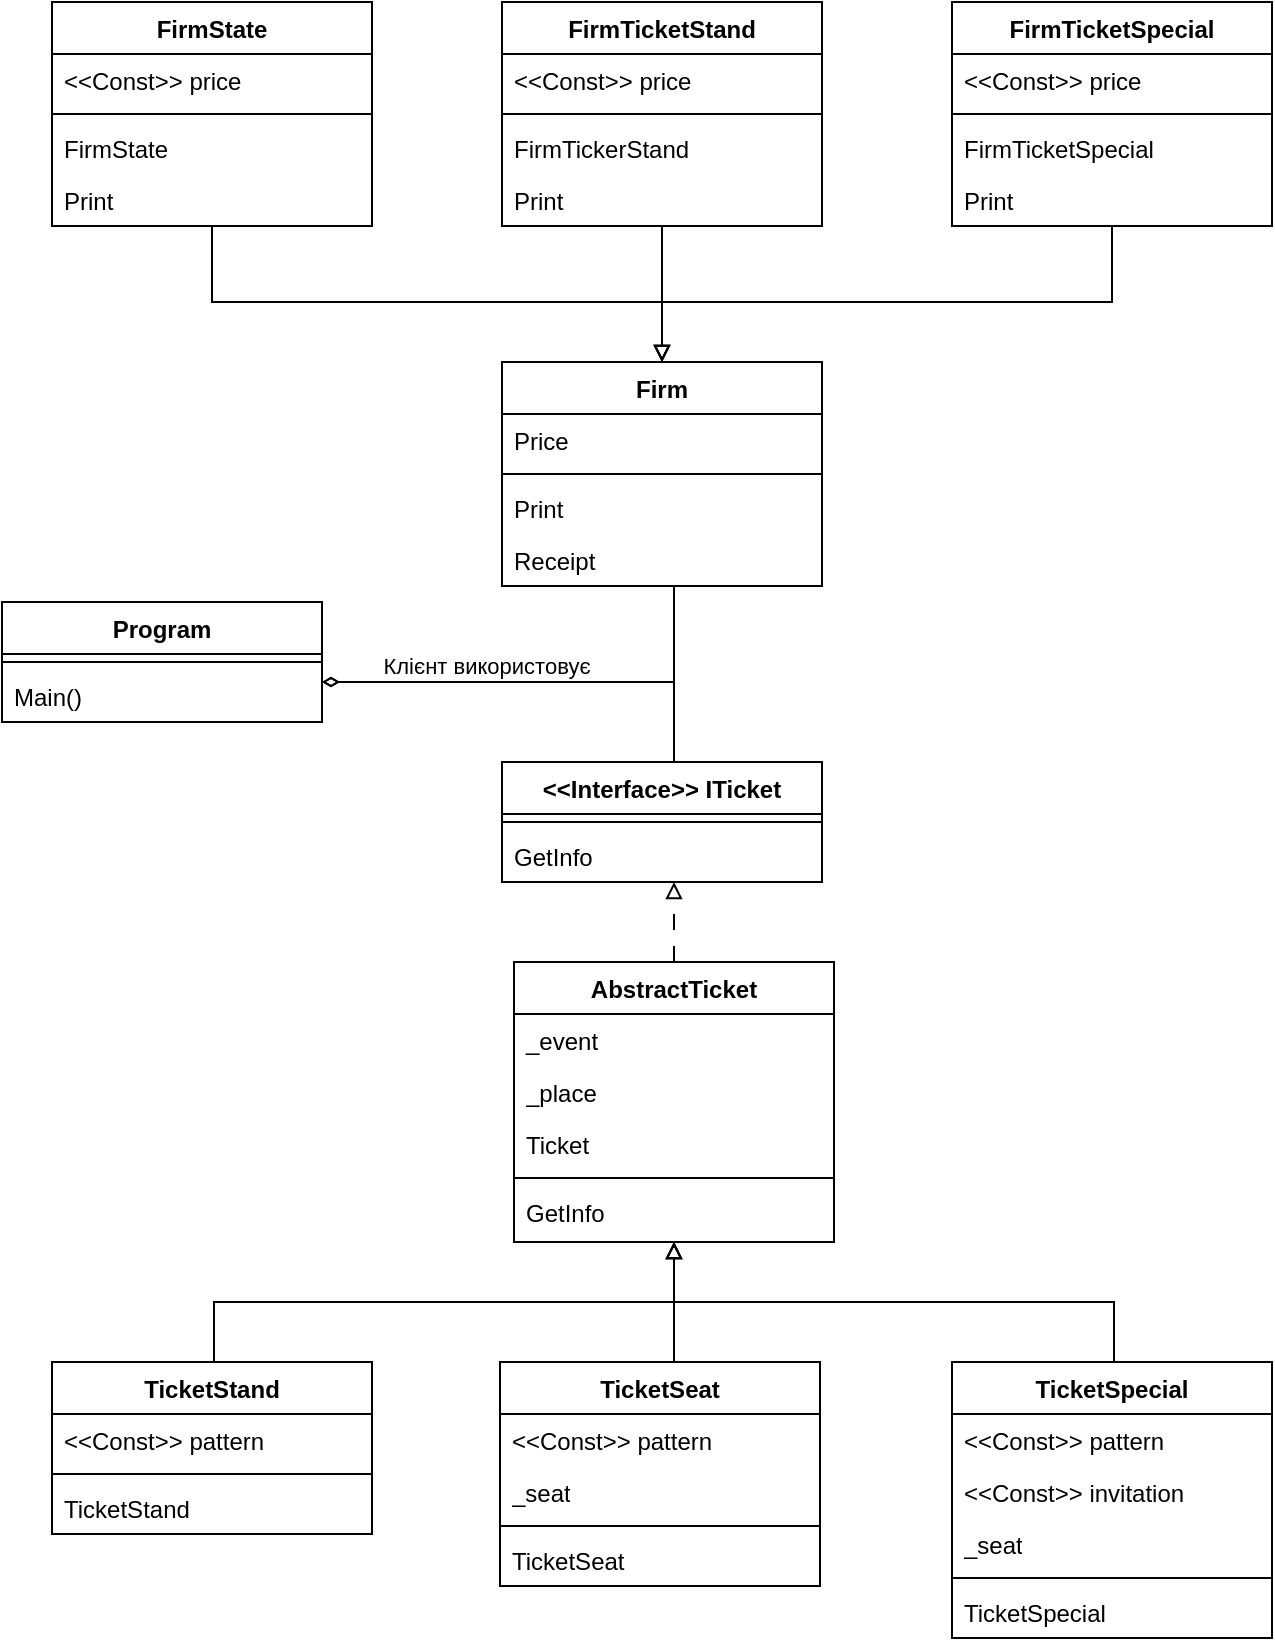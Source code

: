 <mxfile version="23.0.1" type="device" pages="2">
  <diagram id="C5RBs43oDa-KdzZeNtuy" name="Task 3">
    <mxGraphModel dx="1474" dy="830" grid="1" gridSize="10" guides="1" tooltips="1" connect="1" arrows="1" fold="1" page="1" pageScale="1" pageWidth="827" pageHeight="1169" math="0" shadow="0">
      <root>
        <mxCell id="WIyWlLk6GJQsqaUBKTNV-0" />
        <mxCell id="WIyWlLk6GJQsqaUBKTNV-1" parent="WIyWlLk6GJQsqaUBKTNV-0" />
        <mxCell id="79-JzvvaRg3pdAQ2djmZ-35" value="Program" style="swimlane;fontStyle=1;align=center;verticalAlign=top;childLayout=stackLayout;horizontal=1;startSize=26;horizontalStack=0;resizeParent=1;resizeLast=0;collapsible=1;marginBottom=0;rounded=0;shadow=0;strokeWidth=1;" vertex="1" parent="WIyWlLk6GJQsqaUBKTNV-1">
          <mxGeometry x="93" y="420" width="160" height="60" as="geometry">
            <mxRectangle x="230" y="140" width="160" height="26" as="alternateBounds" />
          </mxGeometry>
        </mxCell>
        <mxCell id="79-JzvvaRg3pdAQ2djmZ-36" value="" style="line;html=1;strokeWidth=1;align=left;verticalAlign=middle;spacingTop=-1;spacingLeft=3;spacingRight=3;rotatable=0;labelPosition=right;points=[];portConstraint=eastwest;" vertex="1" parent="79-JzvvaRg3pdAQ2djmZ-35">
          <mxGeometry y="26" width="160" height="8" as="geometry" />
        </mxCell>
        <mxCell id="79-JzvvaRg3pdAQ2djmZ-37" value="Main()" style="text;align=left;verticalAlign=top;spacingLeft=4;spacingRight=4;overflow=hidden;rotatable=0;points=[[0,0.5],[1,0.5]];portConstraint=eastwest;" vertex="1" parent="79-JzvvaRg3pdAQ2djmZ-35">
          <mxGeometry y="34" width="160" height="26" as="geometry" />
        </mxCell>
        <mxCell id="79-JzvvaRg3pdAQ2djmZ-38" style="edgeStyle=orthogonalEdgeStyle;rounded=0;orthogonalLoop=1;jettySize=auto;html=1;endArrow=diamondThin;endFill=0;" edge="1" parent="WIyWlLk6GJQsqaUBKTNV-1" source="79-JzvvaRg3pdAQ2djmZ-50" target="79-JzvvaRg3pdAQ2djmZ-35">
          <mxGeometry relative="1" as="geometry">
            <Array as="points">
              <mxPoint x="429" y="460" />
            </Array>
          </mxGeometry>
        </mxCell>
        <mxCell id="79-JzvvaRg3pdAQ2djmZ-39" style="edgeStyle=orthogonalEdgeStyle;rounded=0;orthogonalLoop=1;jettySize=auto;html=1;endArrow=block;endFill=0;dashed=1;dashPattern=8 8;" edge="1" parent="WIyWlLk6GJQsqaUBKTNV-1" source="79-JzvvaRg3pdAQ2djmZ-40" target="79-JzvvaRg3pdAQ2djmZ-50">
          <mxGeometry relative="1" as="geometry">
            <Array as="points">
              <mxPoint x="429" y="590" />
              <mxPoint x="429" y="590" />
            </Array>
          </mxGeometry>
        </mxCell>
        <mxCell id="79-JzvvaRg3pdAQ2djmZ-40" value="AbstractTicket" style="swimlane;fontStyle=1;align=center;verticalAlign=top;childLayout=stackLayout;horizontal=1;startSize=26;horizontalStack=0;resizeParent=1;resizeLast=0;collapsible=1;marginBottom=0;rounded=0;shadow=0;strokeWidth=1;" vertex="1" parent="WIyWlLk6GJQsqaUBKTNV-1">
          <mxGeometry x="349" y="600" width="160" height="140" as="geometry">
            <mxRectangle x="130" y="380" width="160" height="26" as="alternateBounds" />
          </mxGeometry>
        </mxCell>
        <mxCell id="79-JzvvaRg3pdAQ2djmZ-42" value="_event" style="text;align=left;verticalAlign=top;spacingLeft=4;spacingRight=4;overflow=hidden;rotatable=0;points=[[0,0.5],[1,0.5]];portConstraint=eastwest;rounded=0;shadow=0;html=0;" vertex="1" parent="79-JzvvaRg3pdAQ2djmZ-40">
          <mxGeometry y="26" width="160" height="26" as="geometry" />
        </mxCell>
        <mxCell id="79-JzvvaRg3pdAQ2djmZ-43" value="_place" style="text;strokeColor=none;fillColor=none;align=left;verticalAlign=top;spacingLeft=4;spacingRight=4;overflow=hidden;rotatable=0;points=[[0,0.5],[1,0.5]];portConstraint=eastwest;whiteSpace=wrap;html=1;" vertex="1" parent="79-JzvvaRg3pdAQ2djmZ-40">
          <mxGeometry y="52" width="160" height="26" as="geometry" />
        </mxCell>
        <mxCell id="79-JzvvaRg3pdAQ2djmZ-44" value="Ticket" style="text;strokeColor=none;fillColor=none;align=left;verticalAlign=top;spacingLeft=4;spacingRight=4;overflow=hidden;rotatable=0;points=[[0,0.5],[1,0.5]];portConstraint=eastwest;whiteSpace=wrap;html=1;" vertex="1" parent="79-JzvvaRg3pdAQ2djmZ-40">
          <mxGeometry y="78" width="160" height="26" as="geometry" />
        </mxCell>
        <mxCell id="79-JzvvaRg3pdAQ2djmZ-45" value="" style="line;html=1;strokeWidth=1;align=left;verticalAlign=middle;spacingTop=-1;spacingLeft=3;spacingRight=3;rotatable=0;labelPosition=right;points=[];portConstraint=eastwest;" vertex="1" parent="79-JzvvaRg3pdAQ2djmZ-40">
          <mxGeometry y="104" width="160" height="8" as="geometry" />
        </mxCell>
        <mxCell id="79-JzvvaRg3pdAQ2djmZ-46" value="GetInfo" style="text;align=left;verticalAlign=top;spacingLeft=4;spacingRight=4;overflow=hidden;rotatable=0;points=[[0,0.5],[1,0.5]];portConstraint=eastwest;fontStyle=0" vertex="1" parent="79-JzvvaRg3pdAQ2djmZ-40">
          <mxGeometry y="112" width="160" height="26" as="geometry" />
        </mxCell>
        <mxCell id="79-JzvvaRg3pdAQ2djmZ-50" value="&lt;&lt;Interface&gt;&gt; ITicket" style="swimlane;fontStyle=1;align=center;verticalAlign=top;childLayout=stackLayout;horizontal=1;startSize=26;horizontalStack=0;resizeParent=1;resizeLast=0;collapsible=1;marginBottom=0;rounded=0;shadow=0;strokeWidth=1;" vertex="1" parent="WIyWlLk6GJQsqaUBKTNV-1">
          <mxGeometry x="343" y="500" width="160" height="60" as="geometry">
            <mxRectangle x="340" y="380" width="170" height="26" as="alternateBounds" />
          </mxGeometry>
        </mxCell>
        <mxCell id="79-JzvvaRg3pdAQ2djmZ-51" value="" style="line;html=1;strokeWidth=1;align=left;verticalAlign=middle;spacingTop=-1;spacingLeft=3;spacingRight=3;rotatable=0;labelPosition=right;points=[];portConstraint=eastwest;" vertex="1" parent="79-JzvvaRg3pdAQ2djmZ-50">
          <mxGeometry y="26" width="160" height="8" as="geometry" />
        </mxCell>
        <mxCell id="79-JzvvaRg3pdAQ2djmZ-52" value="GetInfo" style="text;strokeColor=none;fillColor=none;align=left;verticalAlign=top;spacingLeft=4;spacingRight=4;overflow=hidden;rotatable=0;points=[[0,0.5],[1,0.5]];portConstraint=eastwest;whiteSpace=wrap;html=1;" vertex="1" parent="79-JzvvaRg3pdAQ2djmZ-50">
          <mxGeometry y="34" width="160" height="26" as="geometry" />
        </mxCell>
        <mxCell id="79-JzvvaRg3pdAQ2djmZ-62" style="edgeStyle=orthogonalEdgeStyle;rounded=0;orthogonalLoop=1;jettySize=auto;html=1;endArrow=diamondThin;endFill=0;" edge="1" parent="WIyWlLk6GJQsqaUBKTNV-1" source="79-JzvvaRg3pdAQ2djmZ-64" target="79-JzvvaRg3pdAQ2djmZ-35">
          <mxGeometry relative="1" as="geometry">
            <Array as="points">
              <mxPoint x="429" y="460" />
            </Array>
          </mxGeometry>
        </mxCell>
        <mxCell id="79-JzvvaRg3pdAQ2djmZ-63" value="Клієнт використовує" style="edgeLabel;html=1;align=center;verticalAlign=middle;resizable=0;points=[];" vertex="1" connectable="0" parent="79-JzvvaRg3pdAQ2djmZ-62">
          <mxGeometry x="0.521" y="-4" relative="1" as="geometry">
            <mxPoint x="28" y="-4" as="offset" />
          </mxGeometry>
        </mxCell>
        <mxCell id="79-JzvvaRg3pdAQ2djmZ-64" value="Firm" style="swimlane;fontStyle=1;align=center;verticalAlign=top;childLayout=stackLayout;horizontal=1;startSize=26;horizontalStack=0;resizeParent=1;resizeLast=0;collapsible=1;marginBottom=0;rounded=0;shadow=0;strokeWidth=1;" vertex="1" parent="WIyWlLk6GJQsqaUBKTNV-1">
          <mxGeometry x="343" y="300" width="160" height="112" as="geometry">
            <mxRectangle x="550" y="140" width="160" height="26" as="alternateBounds" />
          </mxGeometry>
        </mxCell>
        <mxCell id="79-JzvvaRg3pdAQ2djmZ-65" value="Price" style="text;align=left;verticalAlign=top;spacingLeft=4;spacingRight=4;overflow=hidden;rotatable=0;points=[[0,0.5],[1,0.5]];portConstraint=eastwest;" vertex="1" parent="79-JzvvaRg3pdAQ2djmZ-64">
          <mxGeometry y="26" width="160" height="26" as="geometry" />
        </mxCell>
        <mxCell id="79-JzvvaRg3pdAQ2djmZ-66" value="" style="line;html=1;strokeWidth=1;align=left;verticalAlign=middle;spacingTop=-1;spacingLeft=3;spacingRight=3;rotatable=0;labelPosition=right;points=[];portConstraint=eastwest;" vertex="1" parent="79-JzvvaRg3pdAQ2djmZ-64">
          <mxGeometry y="52" width="160" height="8" as="geometry" />
        </mxCell>
        <mxCell id="79-JzvvaRg3pdAQ2djmZ-67" value="Print" style="text;strokeColor=none;fillColor=none;align=left;verticalAlign=top;spacingLeft=4;spacingRight=4;overflow=hidden;rotatable=0;points=[[0,0.5],[1,0.5]];portConstraint=eastwest;whiteSpace=wrap;html=1;" vertex="1" parent="79-JzvvaRg3pdAQ2djmZ-64">
          <mxGeometry y="60" width="160" height="26" as="geometry" />
        </mxCell>
        <mxCell id="79-JzvvaRg3pdAQ2djmZ-68" value="Receipt" style="text;strokeColor=none;fillColor=none;align=left;verticalAlign=top;spacingLeft=4;spacingRight=4;overflow=hidden;rotatable=0;points=[[0,0.5],[1,0.5]];portConstraint=eastwest;whiteSpace=wrap;html=1;" vertex="1" parent="79-JzvvaRg3pdAQ2djmZ-64">
          <mxGeometry y="86" width="160" height="26" as="geometry" />
        </mxCell>
        <mxCell id="79-JzvvaRg3pdAQ2djmZ-87" style="edgeStyle=orthogonalEdgeStyle;rounded=0;orthogonalLoop=1;jettySize=auto;html=1;endArrow=block;endFill=0;" edge="1" parent="WIyWlLk6GJQsqaUBKTNV-1" source="79-JzvvaRg3pdAQ2djmZ-70" target="79-JzvvaRg3pdAQ2djmZ-40">
          <mxGeometry relative="1" as="geometry">
            <Array as="points">
              <mxPoint x="199" y="770" />
              <mxPoint x="429" y="770" />
            </Array>
          </mxGeometry>
        </mxCell>
        <mxCell id="79-JzvvaRg3pdAQ2djmZ-70" value="TicketStand" style="swimlane;fontStyle=1;align=center;verticalAlign=top;childLayout=stackLayout;horizontal=1;startSize=26;horizontalStack=0;resizeParent=1;resizeLast=0;collapsible=1;marginBottom=0;rounded=0;shadow=0;strokeWidth=1;" vertex="1" parent="WIyWlLk6GJQsqaUBKTNV-1">
          <mxGeometry x="118" y="800" width="160" height="86" as="geometry">
            <mxRectangle x="130" y="380" width="160" height="26" as="alternateBounds" />
          </mxGeometry>
        </mxCell>
        <mxCell id="79-JzvvaRg3pdAQ2djmZ-71" value="&lt;&lt;Const&gt;&gt; pattern" style="text;align=left;verticalAlign=top;spacingLeft=4;spacingRight=4;overflow=hidden;rotatable=0;points=[[0,0.5],[1,0.5]];portConstraint=eastwest;rounded=0;shadow=0;html=0;" vertex="1" parent="79-JzvvaRg3pdAQ2djmZ-70">
          <mxGeometry y="26" width="160" height="26" as="geometry" />
        </mxCell>
        <mxCell id="79-JzvvaRg3pdAQ2djmZ-74" value="" style="line;html=1;strokeWidth=1;align=left;verticalAlign=middle;spacingTop=-1;spacingLeft=3;spacingRight=3;rotatable=0;labelPosition=right;points=[];portConstraint=eastwest;" vertex="1" parent="79-JzvvaRg3pdAQ2djmZ-70">
          <mxGeometry y="52" width="160" height="8" as="geometry" />
        </mxCell>
        <mxCell id="79-JzvvaRg3pdAQ2djmZ-75" value="TicketStand" style="text;align=left;verticalAlign=top;spacingLeft=4;spacingRight=4;overflow=hidden;rotatable=0;points=[[0,0.5],[1,0.5]];portConstraint=eastwest;fontStyle=0" vertex="1" parent="79-JzvvaRg3pdAQ2djmZ-70">
          <mxGeometry y="60" width="160" height="26" as="geometry" />
        </mxCell>
        <mxCell id="79-JzvvaRg3pdAQ2djmZ-88" style="edgeStyle=orthogonalEdgeStyle;rounded=0;orthogonalLoop=1;jettySize=auto;html=1;endArrow=block;endFill=0;" edge="1" parent="WIyWlLk6GJQsqaUBKTNV-1" source="79-JzvvaRg3pdAQ2djmZ-76" target="79-JzvvaRg3pdAQ2djmZ-40">
          <mxGeometry relative="1" as="geometry">
            <Array as="points">
              <mxPoint x="429" y="780" />
              <mxPoint x="429" y="780" />
            </Array>
          </mxGeometry>
        </mxCell>
        <mxCell id="79-JzvvaRg3pdAQ2djmZ-76" value="TicketSeat" style="swimlane;fontStyle=1;align=center;verticalAlign=top;childLayout=stackLayout;horizontal=1;startSize=26;horizontalStack=0;resizeParent=1;resizeLast=0;collapsible=1;marginBottom=0;rounded=0;shadow=0;strokeWidth=1;" vertex="1" parent="WIyWlLk6GJQsqaUBKTNV-1">
          <mxGeometry x="342" y="800" width="160" height="112" as="geometry">
            <mxRectangle x="130" y="380" width="160" height="26" as="alternateBounds" />
          </mxGeometry>
        </mxCell>
        <mxCell id="79-JzvvaRg3pdAQ2djmZ-77" value="&lt;&lt;Const&gt;&gt; pattern" style="text;align=left;verticalAlign=top;spacingLeft=4;spacingRight=4;overflow=hidden;rotatable=0;points=[[0,0.5],[1,0.5]];portConstraint=eastwest;rounded=0;shadow=0;html=0;" vertex="1" parent="79-JzvvaRg3pdAQ2djmZ-76">
          <mxGeometry y="26" width="160" height="26" as="geometry" />
        </mxCell>
        <mxCell id="79-JzvvaRg3pdAQ2djmZ-80" value="_seat" style="text;strokeColor=none;fillColor=none;align=left;verticalAlign=top;spacingLeft=4;spacingRight=4;overflow=hidden;rotatable=0;points=[[0,0.5],[1,0.5]];portConstraint=eastwest;whiteSpace=wrap;html=1;" vertex="1" parent="79-JzvvaRg3pdAQ2djmZ-76">
          <mxGeometry y="52" width="160" height="26" as="geometry" />
        </mxCell>
        <mxCell id="79-JzvvaRg3pdAQ2djmZ-78" value="" style="line;html=1;strokeWidth=1;align=left;verticalAlign=middle;spacingTop=-1;spacingLeft=3;spacingRight=3;rotatable=0;labelPosition=right;points=[];portConstraint=eastwest;" vertex="1" parent="79-JzvvaRg3pdAQ2djmZ-76">
          <mxGeometry y="78" width="160" height="8" as="geometry" />
        </mxCell>
        <mxCell id="79-JzvvaRg3pdAQ2djmZ-79" value="TicketSeat" style="text;align=left;verticalAlign=top;spacingLeft=4;spacingRight=4;overflow=hidden;rotatable=0;points=[[0,0.5],[1,0.5]];portConstraint=eastwest;fontStyle=0" vertex="1" parent="79-JzvvaRg3pdAQ2djmZ-76">
          <mxGeometry y="86" width="160" height="26" as="geometry" />
        </mxCell>
        <mxCell id="79-JzvvaRg3pdAQ2djmZ-89" style="edgeStyle=orthogonalEdgeStyle;rounded=0;orthogonalLoop=1;jettySize=auto;html=1;endArrow=block;endFill=0;" edge="1" parent="WIyWlLk6GJQsqaUBKTNV-1" source="79-JzvvaRg3pdAQ2djmZ-81" target="79-JzvvaRg3pdAQ2djmZ-40">
          <mxGeometry relative="1" as="geometry">
            <Array as="points">
              <mxPoint x="649" y="770" />
              <mxPoint x="429" y="770" />
            </Array>
          </mxGeometry>
        </mxCell>
        <mxCell id="79-JzvvaRg3pdAQ2djmZ-81" value="TicketSpecial" style="swimlane;fontStyle=1;align=center;verticalAlign=top;childLayout=stackLayout;horizontal=1;startSize=26;horizontalStack=0;resizeParent=1;resizeLast=0;collapsible=1;marginBottom=0;rounded=0;shadow=0;strokeWidth=1;" vertex="1" parent="WIyWlLk6GJQsqaUBKTNV-1">
          <mxGeometry x="568" y="800" width="160" height="138" as="geometry">
            <mxRectangle x="130" y="380" width="160" height="26" as="alternateBounds" />
          </mxGeometry>
        </mxCell>
        <mxCell id="79-JzvvaRg3pdAQ2djmZ-82" value="&lt;&lt;Const&gt;&gt; pattern" style="text;align=left;verticalAlign=top;spacingLeft=4;spacingRight=4;overflow=hidden;rotatable=0;points=[[0,0.5],[1,0.5]];portConstraint=eastwest;rounded=0;shadow=0;html=0;" vertex="1" parent="79-JzvvaRg3pdAQ2djmZ-81">
          <mxGeometry y="26" width="160" height="26" as="geometry" />
        </mxCell>
        <mxCell id="79-JzvvaRg3pdAQ2djmZ-86" value="&amp;lt;&amp;lt;Const&amp;gt;&amp;gt; invitation" style="text;strokeColor=none;fillColor=none;align=left;verticalAlign=top;spacingLeft=4;spacingRight=4;overflow=hidden;rotatable=0;points=[[0,0.5],[1,0.5]];portConstraint=eastwest;whiteSpace=wrap;html=1;" vertex="1" parent="79-JzvvaRg3pdAQ2djmZ-81">
          <mxGeometry y="52" width="160" height="26" as="geometry" />
        </mxCell>
        <mxCell id="79-JzvvaRg3pdAQ2djmZ-83" value="_seat" style="text;strokeColor=none;fillColor=none;align=left;verticalAlign=top;spacingLeft=4;spacingRight=4;overflow=hidden;rotatable=0;points=[[0,0.5],[1,0.5]];portConstraint=eastwest;whiteSpace=wrap;html=1;" vertex="1" parent="79-JzvvaRg3pdAQ2djmZ-81">
          <mxGeometry y="78" width="160" height="26" as="geometry" />
        </mxCell>
        <mxCell id="79-JzvvaRg3pdAQ2djmZ-84" value="" style="line;html=1;strokeWidth=1;align=left;verticalAlign=middle;spacingTop=-1;spacingLeft=3;spacingRight=3;rotatable=0;labelPosition=right;points=[];portConstraint=eastwest;" vertex="1" parent="79-JzvvaRg3pdAQ2djmZ-81">
          <mxGeometry y="104" width="160" height="8" as="geometry" />
        </mxCell>
        <mxCell id="79-JzvvaRg3pdAQ2djmZ-85" value="TicketSpecial" style="text;align=left;verticalAlign=top;spacingLeft=4;spacingRight=4;overflow=hidden;rotatable=0;points=[[0,0.5],[1,0.5]];portConstraint=eastwest;fontStyle=0" vertex="1" parent="79-JzvvaRg3pdAQ2djmZ-81">
          <mxGeometry y="112" width="160" height="26" as="geometry" />
        </mxCell>
        <mxCell id="79-JzvvaRg3pdAQ2djmZ-110" style="edgeStyle=orthogonalEdgeStyle;rounded=0;orthogonalLoop=1;jettySize=auto;html=1;endArrow=block;endFill=0;" edge="1" parent="WIyWlLk6GJQsqaUBKTNV-1" source="79-JzvvaRg3pdAQ2djmZ-90" target="79-JzvvaRg3pdAQ2djmZ-64">
          <mxGeometry relative="1" as="geometry">
            <Array as="points">
              <mxPoint x="198" y="270" />
              <mxPoint x="423" y="270" />
            </Array>
          </mxGeometry>
        </mxCell>
        <mxCell id="79-JzvvaRg3pdAQ2djmZ-90" value="FirmState" style="swimlane;fontStyle=1;align=center;verticalAlign=top;childLayout=stackLayout;horizontal=1;startSize=26;horizontalStack=0;resizeParent=1;resizeLast=0;collapsible=1;marginBottom=0;rounded=0;shadow=0;strokeWidth=1;" vertex="1" parent="WIyWlLk6GJQsqaUBKTNV-1">
          <mxGeometry x="118" y="120" width="160" height="112" as="geometry">
            <mxRectangle x="130" y="380" width="160" height="26" as="alternateBounds" />
          </mxGeometry>
        </mxCell>
        <mxCell id="79-JzvvaRg3pdAQ2djmZ-91" value="&lt;&lt;Const&gt;&gt; price" style="text;align=left;verticalAlign=top;spacingLeft=4;spacingRight=4;overflow=hidden;rotatable=0;points=[[0,0.5],[1,0.5]];portConstraint=eastwest;rounded=0;shadow=0;html=0;" vertex="1" parent="79-JzvvaRg3pdAQ2djmZ-90">
          <mxGeometry y="26" width="160" height="26" as="geometry" />
        </mxCell>
        <mxCell id="79-JzvvaRg3pdAQ2djmZ-92" value="" style="line;html=1;strokeWidth=1;align=left;verticalAlign=middle;spacingTop=-1;spacingLeft=3;spacingRight=3;rotatable=0;labelPosition=right;points=[];portConstraint=eastwest;" vertex="1" parent="79-JzvvaRg3pdAQ2djmZ-90">
          <mxGeometry y="52" width="160" height="8" as="geometry" />
        </mxCell>
        <mxCell id="79-JzvvaRg3pdAQ2djmZ-93" value="FirmState" style="text;align=left;verticalAlign=top;spacingLeft=4;spacingRight=4;overflow=hidden;rotatable=0;points=[[0,0.5],[1,0.5]];portConstraint=eastwest;fontStyle=0" vertex="1" parent="79-JzvvaRg3pdAQ2djmZ-90">
          <mxGeometry y="60" width="160" height="26" as="geometry" />
        </mxCell>
        <mxCell id="79-JzvvaRg3pdAQ2djmZ-105" value="Print" style="text;strokeColor=none;fillColor=none;align=left;verticalAlign=top;spacingLeft=4;spacingRight=4;overflow=hidden;rotatable=0;points=[[0,0.5],[1,0.5]];portConstraint=eastwest;whiteSpace=wrap;html=1;" vertex="1" parent="79-JzvvaRg3pdAQ2djmZ-90">
          <mxGeometry y="86" width="160" height="26" as="geometry" />
        </mxCell>
        <mxCell id="79-JzvvaRg3pdAQ2djmZ-108" style="edgeStyle=orthogonalEdgeStyle;rounded=0;orthogonalLoop=1;jettySize=auto;html=1;endArrow=block;endFill=0;" edge="1" parent="WIyWlLk6GJQsqaUBKTNV-1" source="79-JzvvaRg3pdAQ2djmZ-94" target="79-JzvvaRg3pdAQ2djmZ-64">
          <mxGeometry relative="1" as="geometry" />
        </mxCell>
        <mxCell id="79-JzvvaRg3pdAQ2djmZ-94" value="FirmTicketStand" style="swimlane;fontStyle=1;align=center;verticalAlign=top;childLayout=stackLayout;horizontal=1;startSize=26;horizontalStack=0;resizeParent=1;resizeLast=0;collapsible=1;marginBottom=0;rounded=0;shadow=0;strokeWidth=1;" vertex="1" parent="WIyWlLk6GJQsqaUBKTNV-1">
          <mxGeometry x="343" y="120" width="160" height="112" as="geometry">
            <mxRectangle x="130" y="380" width="160" height="26" as="alternateBounds" />
          </mxGeometry>
        </mxCell>
        <mxCell id="79-JzvvaRg3pdAQ2djmZ-95" value="&lt;&lt;Const&gt;&gt; price" style="text;align=left;verticalAlign=top;spacingLeft=4;spacingRight=4;overflow=hidden;rotatable=0;points=[[0,0.5],[1,0.5]];portConstraint=eastwest;rounded=0;shadow=0;html=0;" vertex="1" parent="79-JzvvaRg3pdAQ2djmZ-94">
          <mxGeometry y="26" width="160" height="26" as="geometry" />
        </mxCell>
        <mxCell id="79-JzvvaRg3pdAQ2djmZ-97" value="" style="line;html=1;strokeWidth=1;align=left;verticalAlign=middle;spacingTop=-1;spacingLeft=3;spacingRight=3;rotatable=0;labelPosition=right;points=[];portConstraint=eastwest;" vertex="1" parent="79-JzvvaRg3pdAQ2djmZ-94">
          <mxGeometry y="52" width="160" height="8" as="geometry" />
        </mxCell>
        <mxCell id="79-JzvvaRg3pdAQ2djmZ-98" value="FirmTickerStand" style="text;align=left;verticalAlign=top;spacingLeft=4;spacingRight=4;overflow=hidden;rotatable=0;points=[[0,0.5],[1,0.5]];portConstraint=eastwest;fontStyle=0" vertex="1" parent="79-JzvvaRg3pdAQ2djmZ-94">
          <mxGeometry y="60" width="160" height="26" as="geometry" />
        </mxCell>
        <mxCell id="79-JzvvaRg3pdAQ2djmZ-106" value="Print" style="text;strokeColor=none;fillColor=none;align=left;verticalAlign=top;spacingLeft=4;spacingRight=4;overflow=hidden;rotatable=0;points=[[0,0.5],[1,0.5]];portConstraint=eastwest;whiteSpace=wrap;html=1;" vertex="1" parent="79-JzvvaRg3pdAQ2djmZ-94">
          <mxGeometry y="86" width="160" height="26" as="geometry" />
        </mxCell>
        <mxCell id="79-JzvvaRg3pdAQ2djmZ-109" style="edgeStyle=orthogonalEdgeStyle;rounded=0;orthogonalLoop=1;jettySize=auto;html=1;endArrow=block;endFill=0;" edge="1" parent="WIyWlLk6GJQsqaUBKTNV-1" source="79-JzvvaRg3pdAQ2djmZ-99" target="79-JzvvaRg3pdAQ2djmZ-64">
          <mxGeometry relative="1" as="geometry">
            <Array as="points">
              <mxPoint x="648" y="270" />
              <mxPoint x="423" y="270" />
            </Array>
          </mxGeometry>
        </mxCell>
        <mxCell id="79-JzvvaRg3pdAQ2djmZ-99" value="FirmTicketSpecial" style="swimlane;fontStyle=1;align=center;verticalAlign=top;childLayout=stackLayout;horizontal=1;startSize=26;horizontalStack=0;resizeParent=1;resizeLast=0;collapsible=1;marginBottom=0;rounded=0;shadow=0;strokeWidth=1;" vertex="1" parent="WIyWlLk6GJQsqaUBKTNV-1">
          <mxGeometry x="568" y="120" width="160" height="112" as="geometry">
            <mxRectangle x="130" y="380" width="160" height="26" as="alternateBounds" />
          </mxGeometry>
        </mxCell>
        <mxCell id="79-JzvvaRg3pdAQ2djmZ-100" value="&lt;&lt;Const&gt;&gt; price" style="text;align=left;verticalAlign=top;spacingLeft=4;spacingRight=4;overflow=hidden;rotatable=0;points=[[0,0.5],[1,0.5]];portConstraint=eastwest;rounded=0;shadow=0;html=0;" vertex="1" parent="79-JzvvaRg3pdAQ2djmZ-99">
          <mxGeometry y="26" width="160" height="26" as="geometry" />
        </mxCell>
        <mxCell id="79-JzvvaRg3pdAQ2djmZ-103" value="" style="line;html=1;strokeWidth=1;align=left;verticalAlign=middle;spacingTop=-1;spacingLeft=3;spacingRight=3;rotatable=0;labelPosition=right;points=[];portConstraint=eastwest;" vertex="1" parent="79-JzvvaRg3pdAQ2djmZ-99">
          <mxGeometry y="52" width="160" height="8" as="geometry" />
        </mxCell>
        <mxCell id="79-JzvvaRg3pdAQ2djmZ-104" value="FirmTicketSpecial" style="text;align=left;verticalAlign=top;spacingLeft=4;spacingRight=4;overflow=hidden;rotatable=0;points=[[0,0.5],[1,0.5]];portConstraint=eastwest;fontStyle=0" vertex="1" parent="79-JzvvaRg3pdAQ2djmZ-99">
          <mxGeometry y="60" width="160" height="26" as="geometry" />
        </mxCell>
        <mxCell id="79-JzvvaRg3pdAQ2djmZ-107" value="Print" style="text;strokeColor=none;fillColor=none;align=left;verticalAlign=top;spacingLeft=4;spacingRight=4;overflow=hidden;rotatable=0;points=[[0,0.5],[1,0.5]];portConstraint=eastwest;whiteSpace=wrap;html=1;" vertex="1" parent="79-JzvvaRg3pdAQ2djmZ-99">
          <mxGeometry y="86" width="160" height="26" as="geometry" />
        </mxCell>
      </root>
    </mxGraphModel>
  </diagram>
  <diagram id="MOKSDO1tK6_DkLb0LzKN" name="Task 4">
    <mxGraphModel dx="1474" dy="830" grid="1" gridSize="10" guides="1" tooltips="1" connect="1" arrows="1" fold="1" page="1" pageScale="1" pageWidth="827" pageHeight="1169" math="0" shadow="0">
      <root>
        <mxCell id="0" />
        <mxCell id="1" parent="0" />
        <mxCell id="Gr3x-p-IB7NDl-rov1SY-1" value="Program" style="swimlane;fontStyle=1;align=center;verticalAlign=top;childLayout=stackLayout;horizontal=1;startSize=26;horizontalStack=0;resizeParent=1;resizeLast=0;collapsible=1;marginBottom=0;rounded=0;shadow=0;strokeWidth=1;" vertex="1" parent="1">
          <mxGeometry x="80" y="415" width="160" height="60" as="geometry">
            <mxRectangle x="230" y="140" width="160" height="26" as="alternateBounds" />
          </mxGeometry>
        </mxCell>
        <mxCell id="Gr3x-p-IB7NDl-rov1SY-2" value="" style="line;html=1;strokeWidth=1;align=left;verticalAlign=middle;spacingTop=-1;spacingLeft=3;spacingRight=3;rotatable=0;labelPosition=right;points=[];portConstraint=eastwest;" vertex="1" parent="Gr3x-p-IB7NDl-rov1SY-1">
          <mxGeometry y="26" width="160" height="8" as="geometry" />
        </mxCell>
        <mxCell id="Gr3x-p-IB7NDl-rov1SY-3" value="Main()" style="text;align=left;verticalAlign=top;spacingLeft=4;spacingRight=4;overflow=hidden;rotatable=0;points=[[0,0.5],[1,0.5]];portConstraint=eastwest;" vertex="1" parent="Gr3x-p-IB7NDl-rov1SY-1">
          <mxGeometry y="34" width="160" height="26" as="geometry" />
        </mxCell>
        <mxCell id="Gr3x-p-IB7NDl-rov1SY-4" style="edgeStyle=orthogonalEdgeStyle;rounded=0;orthogonalLoop=1;jettySize=auto;html=1;endArrow=diamondThin;endFill=0;" edge="1" parent="1" source="Gr3x-p-IB7NDl-rov1SY-12" target="Gr3x-p-IB7NDl-rov1SY-1">
          <mxGeometry relative="1" as="geometry">
            <Array as="points">
              <mxPoint x="416" y="455" />
            </Array>
          </mxGeometry>
        </mxCell>
        <mxCell id="Gr3x-p-IB7NDl-rov1SY-65" style="edgeStyle=orthogonalEdgeStyle;rounded=0;orthogonalLoop=1;jettySize=auto;html=1;endArrow=diamondThin;endFill=1;" edge="1" parent="1" source="Gr3x-p-IB7NDl-rov1SY-6" target="Gr3x-p-IB7NDl-rov1SY-14">
          <mxGeometry relative="1" as="geometry">
            <Array as="points">
              <mxPoint x="287" y="800" />
              <mxPoint x="287" y="534" />
            </Array>
          </mxGeometry>
        </mxCell>
        <mxCell id="Gr3x-p-IB7NDl-rov1SY-6" value="Builder" style="swimlane;fontStyle=1;align=center;verticalAlign=top;childLayout=stackLayout;horizontal=1;startSize=26;horizontalStack=0;resizeParent=1;resizeLast=0;collapsible=1;marginBottom=0;rounded=0;shadow=0;strokeWidth=1;" vertex="1" parent="1">
          <mxGeometry x="330" y="785" width="160" height="112" as="geometry">
            <mxRectangle x="130" y="380" width="160" height="26" as="alternateBounds" />
          </mxGeometry>
        </mxCell>
        <mxCell id="Gr3x-p-IB7NDl-rov1SY-10" value="" style="line;html=1;strokeWidth=1;align=left;verticalAlign=middle;spacingTop=-1;spacingLeft=3;spacingRight=3;rotatable=0;labelPosition=right;points=[];portConstraint=eastwest;" vertex="1" parent="Gr3x-p-IB7NDl-rov1SY-6">
          <mxGeometry y="26" width="160" height="8" as="geometry" />
        </mxCell>
        <mxCell id="Gr3x-p-IB7NDl-rov1SY-11" value="Carcass" style="text;align=left;verticalAlign=top;spacingLeft=4;spacingRight=4;overflow=hidden;rotatable=0;points=[[0,0.5],[1,0.5]];portConstraint=eastwest;fontStyle=0" vertex="1" parent="Gr3x-p-IB7NDl-rov1SY-6">
          <mxGeometry y="34" width="160" height="26" as="geometry" />
        </mxCell>
        <mxCell id="Gr3x-p-IB7NDl-rov1SY-58" value="Facade" style="text;strokeColor=none;fillColor=none;align=left;verticalAlign=top;spacingLeft=4;spacingRight=4;overflow=hidden;rotatable=0;points=[[0,0.5],[1,0.5]];portConstraint=eastwest;whiteSpace=wrap;html=1;" vertex="1" parent="Gr3x-p-IB7NDl-rov1SY-6">
          <mxGeometry y="60" width="160" height="26" as="geometry" />
        </mxCell>
        <mxCell id="Gr3x-p-IB7NDl-rov1SY-59" value="Furniture" style="text;strokeColor=none;fillColor=none;align=left;verticalAlign=top;spacingLeft=4;spacingRight=4;overflow=hidden;rotatable=0;points=[[0,0.5],[1,0.5]];portConstraint=eastwest;whiteSpace=wrap;html=1;" vertex="1" parent="Gr3x-p-IB7NDl-rov1SY-6">
          <mxGeometry y="86" width="160" height="26" as="geometry" />
        </mxCell>
        <mxCell id="Gr3x-p-IB7NDl-rov1SY-12" value="Director" style="swimlane;fontStyle=1;align=center;verticalAlign=top;childLayout=stackLayout;horizontal=1;startSize=26;horizontalStack=0;resizeParent=1;resizeLast=0;collapsible=1;marginBottom=0;rounded=0;shadow=0;strokeWidth=1;" vertex="1" parent="1">
          <mxGeometry x="330" y="495" width="160" height="242" as="geometry">
            <mxRectangle x="340" y="380" width="170" height="26" as="alternateBounds" />
          </mxGeometry>
        </mxCell>
        <mxCell id="Gr3x-p-IB7NDl-rov1SY-14" value="builder" style="text;strokeColor=none;fillColor=none;align=left;verticalAlign=top;spacingLeft=4;spacingRight=4;overflow=hidden;rotatable=0;points=[[0,0.5],[1,0.5]];portConstraint=eastwest;whiteSpace=wrap;html=1;" vertex="1" parent="Gr3x-p-IB7NDl-rov1SY-12">
          <mxGeometry y="26" width="160" height="26" as="geometry" />
        </mxCell>
        <mxCell id="Gr3x-p-IB7NDl-rov1SY-66" value="carcass" style="text;strokeColor=none;fillColor=none;align=left;verticalAlign=top;spacingLeft=4;spacingRight=4;overflow=hidden;rotatable=0;points=[[0,0.5],[1,0.5]];portConstraint=eastwest;whiteSpace=wrap;html=1;" vertex="1" parent="Gr3x-p-IB7NDl-rov1SY-12">
          <mxGeometry y="52" width="160" height="26" as="geometry" />
        </mxCell>
        <mxCell id="Gr3x-p-IB7NDl-rov1SY-67" value="facade" style="text;strokeColor=none;fillColor=none;align=left;verticalAlign=top;spacingLeft=4;spacingRight=4;overflow=hidden;rotatable=0;points=[[0,0.5],[1,0.5]];portConstraint=eastwest;whiteSpace=wrap;html=1;" vertex="1" parent="Gr3x-p-IB7NDl-rov1SY-12">
          <mxGeometry y="78" width="160" height="26" as="geometry" />
        </mxCell>
        <mxCell id="Gr3x-p-IB7NDl-rov1SY-68" value="furniture" style="text;strokeColor=none;fillColor=none;align=left;verticalAlign=top;spacingLeft=4;spacingRight=4;overflow=hidden;rotatable=0;points=[[0,0.5],[1,0.5]];portConstraint=eastwest;whiteSpace=wrap;html=1;" vertex="1" parent="Gr3x-p-IB7NDl-rov1SY-12">
          <mxGeometry y="104" width="160" height="26" as="geometry" />
        </mxCell>
        <mxCell id="Gr3x-p-IB7NDl-rov1SY-69" value="builders" style="text;strokeColor=none;fillColor=none;align=left;verticalAlign=top;spacingLeft=4;spacingRight=4;overflow=hidden;rotatable=0;points=[[0,0.5],[1,0.5]];portConstraint=eastwest;whiteSpace=wrap;html=1;" vertex="1" parent="Gr3x-p-IB7NDl-rov1SY-12">
          <mxGeometry y="130" width="160" height="26" as="geometry" />
        </mxCell>
        <mxCell id="Gr3x-p-IB7NDl-rov1SY-13" value="" style="line;html=1;strokeWidth=1;align=left;verticalAlign=middle;spacingTop=-1;spacingLeft=3;spacingRight=3;rotatable=0;labelPosition=right;points=[];portConstraint=eastwest;" vertex="1" parent="Gr3x-p-IB7NDl-rov1SY-12">
          <mxGeometry y="156" width="160" height="8" as="geometry" />
        </mxCell>
        <mxCell id="Gr3x-p-IB7NDl-rov1SY-70" value="Director" style="text;strokeColor=none;fillColor=none;align=left;verticalAlign=top;spacingLeft=4;spacingRight=4;overflow=hidden;rotatable=0;points=[[0,0.5],[1,0.5]];portConstraint=eastwest;whiteSpace=wrap;html=1;" vertex="1" parent="Gr3x-p-IB7NDl-rov1SY-12">
          <mxGeometry y="164" width="160" height="26" as="geometry" />
        </mxCell>
        <mxCell id="Gr3x-p-IB7NDl-rov1SY-71" value="Construct" style="text;strokeColor=none;fillColor=none;align=left;verticalAlign=top;spacingLeft=4;spacingRight=4;overflow=hidden;rotatable=0;points=[[0,0.5],[1,0.5]];portConstraint=eastwest;whiteSpace=wrap;html=1;" vertex="1" parent="Gr3x-p-IB7NDl-rov1SY-12">
          <mxGeometry y="190" width="160" height="26" as="geometry" />
        </mxCell>
        <mxCell id="Gr3x-p-IB7NDl-rov1SY-72" value="SetBuilder" style="text;strokeColor=none;fillColor=none;align=left;verticalAlign=top;spacingLeft=4;spacingRight=4;overflow=hidden;rotatable=0;points=[[0,0.5],[1,0.5]];portConstraint=eastwest;whiteSpace=wrap;html=1;" vertex="1" parent="Gr3x-p-IB7NDl-rov1SY-12">
          <mxGeometry y="216" width="160" height="26" as="geometry" />
        </mxCell>
        <mxCell id="Gr3x-p-IB7NDl-rov1SY-15" style="edgeStyle=orthogonalEdgeStyle;rounded=0;orthogonalLoop=1;jettySize=auto;html=1;endArrow=diamondThin;endFill=0;" edge="1" parent="1" source="Gr3x-p-IB7NDl-rov1SY-17" target="Gr3x-p-IB7NDl-rov1SY-1">
          <mxGeometry relative="1" as="geometry">
            <Array as="points">
              <mxPoint x="416" y="455" />
            </Array>
          </mxGeometry>
        </mxCell>
        <mxCell id="Gr3x-p-IB7NDl-rov1SY-16" value="Клієнт використовує" style="edgeLabel;html=1;align=center;verticalAlign=middle;resizable=0;points=[];" vertex="1" connectable="0" parent="Gr3x-p-IB7NDl-rov1SY-15">
          <mxGeometry x="0.521" y="-4" relative="1" as="geometry">
            <mxPoint x="28" y="-4" as="offset" />
          </mxGeometry>
        </mxCell>
        <mxCell id="Gr3x-p-IB7NDl-rov1SY-17" value="Product" style="swimlane;fontStyle=1;align=center;verticalAlign=top;childLayout=stackLayout;horizontal=1;startSize=26;horizontalStack=0;resizeParent=1;resizeLast=0;collapsible=1;marginBottom=0;rounded=0;shadow=0;strokeWidth=1;" vertex="1" parent="1">
          <mxGeometry x="330" y="295" width="160" height="112" as="geometry">
            <mxRectangle x="550" y="140" width="160" height="26" as="alternateBounds" />
          </mxGeometry>
        </mxCell>
        <mxCell id="Gr3x-p-IB7NDl-rov1SY-18" value="_parts" style="text;align=left;verticalAlign=top;spacingLeft=4;spacingRight=4;overflow=hidden;rotatable=0;points=[[0,0.5],[1,0.5]];portConstraint=eastwest;" vertex="1" parent="Gr3x-p-IB7NDl-rov1SY-17">
          <mxGeometry y="26" width="160" height="26" as="geometry" />
        </mxCell>
        <mxCell id="Gr3x-p-IB7NDl-rov1SY-19" value="" style="line;html=1;strokeWidth=1;align=left;verticalAlign=middle;spacingTop=-1;spacingLeft=3;spacingRight=3;rotatable=0;labelPosition=right;points=[];portConstraint=eastwest;" vertex="1" parent="Gr3x-p-IB7NDl-rov1SY-17">
          <mxGeometry y="52" width="160" height="8" as="geometry" />
        </mxCell>
        <mxCell id="Gr3x-p-IB7NDl-rov1SY-20" value="AddPart" style="text;strokeColor=none;fillColor=none;align=left;verticalAlign=top;spacingLeft=4;spacingRight=4;overflow=hidden;rotatable=0;points=[[0,0.5],[1,0.5]];portConstraint=eastwest;whiteSpace=wrap;html=1;" vertex="1" parent="Gr3x-p-IB7NDl-rov1SY-17">
          <mxGeometry y="60" width="160" height="26" as="geometry" />
        </mxCell>
        <mxCell id="Gr3x-p-IB7NDl-rov1SY-21" value="GetInfo" style="text;strokeColor=none;fillColor=none;align=left;verticalAlign=top;spacingLeft=4;spacingRight=4;overflow=hidden;rotatable=0;points=[[0,0.5],[1,0.5]];portConstraint=eastwest;whiteSpace=wrap;html=1;" vertex="1" parent="Gr3x-p-IB7NDl-rov1SY-17">
          <mxGeometry y="86" width="160" height="26" as="geometry" />
        </mxCell>
        <mxCell id="HgNCBRz3kLLT8bepDzBl-25" style="edgeStyle=orthogonalEdgeStyle;rounded=0;orthogonalLoop=1;jettySize=auto;html=1;endArrow=block;endFill=0;" edge="1" parent="1" source="Gr3x-p-IB7NDl-rov1SY-60" target="Gr3x-p-IB7NDl-rov1SY-6">
          <mxGeometry relative="1" as="geometry">
            <Array as="points">
              <mxPoint x="540" y="265" />
              <mxPoint x="540" y="830" />
            </Array>
          </mxGeometry>
        </mxCell>
        <mxCell id="Gr3x-p-IB7NDl-rov1SY-60" value="CarcassNatural" style="swimlane;fontStyle=1;align=center;verticalAlign=top;childLayout=stackLayout;horizontal=1;startSize=26;horizontalStack=0;resizeParent=1;resizeLast=0;collapsible=1;marginBottom=0;rounded=0;shadow=0;strokeWidth=1;" vertex="1" parent="1">
          <mxGeometry x="587" y="235" width="160" height="60" as="geometry">
            <mxRectangle x="130" y="380" width="160" height="26" as="alternateBounds" />
          </mxGeometry>
        </mxCell>
        <mxCell id="Gr3x-p-IB7NDl-rov1SY-61" value="" style="line;html=1;strokeWidth=1;align=left;verticalAlign=middle;spacingTop=-1;spacingLeft=3;spacingRight=3;rotatable=0;labelPosition=right;points=[];portConstraint=eastwest;" vertex="1" parent="Gr3x-p-IB7NDl-rov1SY-60">
          <mxGeometry y="26" width="160" height="8" as="geometry" />
        </mxCell>
        <mxCell id="Gr3x-p-IB7NDl-rov1SY-62" value="Carcass" style="text;align=left;verticalAlign=top;spacingLeft=4;spacingRight=4;overflow=hidden;rotatable=0;points=[[0,0.5],[1,0.5]];portConstraint=eastwest;fontStyle=0" vertex="1" parent="Gr3x-p-IB7NDl-rov1SY-60">
          <mxGeometry y="34" width="160" height="26" as="geometry" />
        </mxCell>
        <mxCell id="HgNCBRz3kLLT8bepDzBl-26" style="edgeStyle=orthogonalEdgeStyle;rounded=0;orthogonalLoop=1;jettySize=auto;html=1;endArrow=block;endFill=0;" edge="1" parent="1" source="HgNCBRz3kLLT8bepDzBl-1" target="Gr3x-p-IB7NDl-rov1SY-6">
          <mxGeometry relative="1" as="geometry">
            <Array as="points">
              <mxPoint x="540" y="345" />
              <mxPoint x="540" y="830" />
            </Array>
          </mxGeometry>
        </mxCell>
        <mxCell id="HgNCBRz3kLLT8bepDzBl-1" value="CarcassChipboard" style="swimlane;fontStyle=1;align=center;verticalAlign=top;childLayout=stackLayout;horizontal=1;startSize=26;horizontalStack=0;resizeParent=1;resizeLast=0;collapsible=1;marginBottom=0;rounded=0;shadow=0;strokeWidth=1;" vertex="1" parent="1">
          <mxGeometry x="587" y="315" width="160" height="60" as="geometry">
            <mxRectangle x="130" y="380" width="160" height="26" as="alternateBounds" />
          </mxGeometry>
        </mxCell>
        <mxCell id="HgNCBRz3kLLT8bepDzBl-2" value="" style="line;html=1;strokeWidth=1;align=left;verticalAlign=middle;spacingTop=-1;spacingLeft=3;spacingRight=3;rotatable=0;labelPosition=right;points=[];portConstraint=eastwest;" vertex="1" parent="HgNCBRz3kLLT8bepDzBl-1">
          <mxGeometry y="26" width="160" height="8" as="geometry" />
        </mxCell>
        <mxCell id="HgNCBRz3kLLT8bepDzBl-3" value="Carcass" style="text;align=left;verticalAlign=top;spacingLeft=4;spacingRight=4;overflow=hidden;rotatable=0;points=[[0,0.5],[1,0.5]];portConstraint=eastwest;fontStyle=0" vertex="1" parent="HgNCBRz3kLLT8bepDzBl-1">
          <mxGeometry y="34" width="160" height="26" as="geometry" />
        </mxCell>
        <mxCell id="HgNCBRz3kLLT8bepDzBl-27" style="edgeStyle=orthogonalEdgeStyle;rounded=0;orthogonalLoop=1;jettySize=auto;html=1;endArrow=block;endFill=0;" edge="1" parent="1" source="HgNCBRz3kLLT8bepDzBl-4" target="Gr3x-p-IB7NDl-rov1SY-6">
          <mxGeometry relative="1" as="geometry">
            <Array as="points">
              <mxPoint x="540" y="425" />
              <mxPoint x="540" y="860" />
            </Array>
          </mxGeometry>
        </mxCell>
        <mxCell id="HgNCBRz3kLLT8bepDzBl-4" value="FacadeNatural" style="swimlane;fontStyle=1;align=center;verticalAlign=top;childLayout=stackLayout;horizontal=1;startSize=26;horizontalStack=0;resizeParent=1;resizeLast=0;collapsible=1;marginBottom=0;rounded=0;shadow=0;strokeWidth=1;" vertex="1" parent="1">
          <mxGeometry x="587" y="395" width="160" height="60" as="geometry">
            <mxRectangle x="130" y="380" width="160" height="26" as="alternateBounds" />
          </mxGeometry>
        </mxCell>
        <mxCell id="HgNCBRz3kLLT8bepDzBl-5" value="" style="line;html=1;strokeWidth=1;align=left;verticalAlign=middle;spacingTop=-1;spacingLeft=3;spacingRight=3;rotatable=0;labelPosition=right;points=[];portConstraint=eastwest;" vertex="1" parent="HgNCBRz3kLLT8bepDzBl-4">
          <mxGeometry y="26" width="160" height="8" as="geometry" />
        </mxCell>
        <mxCell id="HgNCBRz3kLLT8bepDzBl-6" value="Facade" style="text;align=left;verticalAlign=top;spacingLeft=4;spacingRight=4;overflow=hidden;rotatable=0;points=[[0,0.5],[1,0.5]];portConstraint=eastwest;fontStyle=0" vertex="1" parent="HgNCBRz3kLLT8bepDzBl-4">
          <mxGeometry y="34" width="160" height="26" as="geometry" />
        </mxCell>
        <mxCell id="HgNCBRz3kLLT8bepDzBl-28" style="edgeStyle=orthogonalEdgeStyle;rounded=0;orthogonalLoop=1;jettySize=auto;html=1;endArrow=block;endFill=0;" edge="1" parent="1" source="HgNCBRz3kLLT8bepDzBl-7" target="Gr3x-p-IB7NDl-rov1SY-6">
          <mxGeometry relative="1" as="geometry">
            <Array as="points">
              <mxPoint x="540" y="505" />
              <mxPoint x="540" y="860" />
            </Array>
          </mxGeometry>
        </mxCell>
        <mxCell id="HgNCBRz3kLLT8bepDzBl-7" value="FacadeChipboard" style="swimlane;fontStyle=1;align=center;verticalAlign=top;childLayout=stackLayout;horizontal=1;startSize=26;horizontalStack=0;resizeParent=1;resizeLast=0;collapsible=1;marginBottom=0;rounded=0;shadow=0;strokeWidth=1;" vertex="1" parent="1">
          <mxGeometry x="587" y="475" width="160" height="60" as="geometry">
            <mxRectangle x="130" y="380" width="160" height="26" as="alternateBounds" />
          </mxGeometry>
        </mxCell>
        <mxCell id="HgNCBRz3kLLT8bepDzBl-8" value="" style="line;html=1;strokeWidth=1;align=left;verticalAlign=middle;spacingTop=-1;spacingLeft=3;spacingRight=3;rotatable=0;labelPosition=right;points=[];portConstraint=eastwest;" vertex="1" parent="HgNCBRz3kLLT8bepDzBl-7">
          <mxGeometry y="26" width="160" height="8" as="geometry" />
        </mxCell>
        <mxCell id="HgNCBRz3kLLT8bepDzBl-9" value="Facade" style="text;align=left;verticalAlign=top;spacingLeft=4;spacingRight=4;overflow=hidden;rotatable=0;points=[[0,0.5],[1,0.5]];portConstraint=eastwest;fontStyle=0" vertex="1" parent="HgNCBRz3kLLT8bepDzBl-7">
          <mxGeometry y="34" width="160" height="26" as="geometry" />
        </mxCell>
        <mxCell id="HgNCBRz3kLLT8bepDzBl-37" style="edgeStyle=orthogonalEdgeStyle;rounded=0;orthogonalLoop=1;jettySize=auto;html=1;endArrow=block;endFill=0;" edge="1" parent="1" source="HgNCBRz3kLLT8bepDzBl-10" target="Gr3x-p-IB7NDl-rov1SY-6">
          <mxGeometry relative="1" as="geometry">
            <Array as="points">
              <mxPoint x="540" y="585" />
              <mxPoint x="540" y="860" />
            </Array>
          </mxGeometry>
        </mxCell>
        <mxCell id="HgNCBRz3kLLT8bepDzBl-10" value="FacadeMDFPainted" style="swimlane;fontStyle=1;align=center;verticalAlign=top;childLayout=stackLayout;horizontal=1;startSize=26;horizontalStack=0;resizeParent=1;resizeLast=0;collapsible=1;marginBottom=0;rounded=0;shadow=0;strokeWidth=1;" vertex="1" parent="1">
          <mxGeometry x="587" y="555" width="160" height="60" as="geometry">
            <mxRectangle x="130" y="380" width="160" height="26" as="alternateBounds" />
          </mxGeometry>
        </mxCell>
        <mxCell id="HgNCBRz3kLLT8bepDzBl-11" value="" style="line;html=1;strokeWidth=1;align=left;verticalAlign=middle;spacingTop=-1;spacingLeft=3;spacingRight=3;rotatable=0;labelPosition=right;points=[];portConstraint=eastwest;" vertex="1" parent="HgNCBRz3kLLT8bepDzBl-10">
          <mxGeometry y="26" width="160" height="8" as="geometry" />
        </mxCell>
        <mxCell id="HgNCBRz3kLLT8bepDzBl-12" value="Facade" style="text;align=left;verticalAlign=top;spacingLeft=4;spacingRight=4;overflow=hidden;rotatable=0;points=[[0,0.5],[1,0.5]];portConstraint=eastwest;fontStyle=0" vertex="1" parent="HgNCBRz3kLLT8bepDzBl-10">
          <mxGeometry y="34" width="160" height="26" as="geometry" />
        </mxCell>
        <mxCell id="HgNCBRz3kLLT8bepDzBl-30" style="edgeStyle=orthogonalEdgeStyle;rounded=0;orthogonalLoop=1;jettySize=auto;html=1;endArrow=block;endFill=0;" edge="1" parent="1" source="HgNCBRz3kLLT8bepDzBl-13" target="Gr3x-p-IB7NDl-rov1SY-6">
          <mxGeometry relative="1" as="geometry">
            <Array as="points">
              <mxPoint x="540" y="665" />
              <mxPoint x="540" y="860" />
            </Array>
          </mxGeometry>
        </mxCell>
        <mxCell id="HgNCBRz3kLLT8bepDzBl-13" value="FacadeMDFFilm" style="swimlane;fontStyle=1;align=center;verticalAlign=top;childLayout=stackLayout;horizontal=1;startSize=26;horizontalStack=0;resizeParent=1;resizeLast=0;collapsible=1;marginBottom=0;rounded=0;shadow=0;strokeWidth=1;" vertex="1" parent="1">
          <mxGeometry x="587" y="635" width="160" height="60" as="geometry">
            <mxRectangle x="130" y="380" width="160" height="26" as="alternateBounds" />
          </mxGeometry>
        </mxCell>
        <mxCell id="HgNCBRz3kLLT8bepDzBl-14" value="" style="line;html=1;strokeWidth=1;align=left;verticalAlign=middle;spacingTop=-1;spacingLeft=3;spacingRight=3;rotatable=0;labelPosition=right;points=[];portConstraint=eastwest;" vertex="1" parent="HgNCBRz3kLLT8bepDzBl-13">
          <mxGeometry y="26" width="160" height="8" as="geometry" />
        </mxCell>
        <mxCell id="HgNCBRz3kLLT8bepDzBl-15" value="Facade" style="text;align=left;verticalAlign=top;spacingLeft=4;spacingRight=4;overflow=hidden;rotatable=0;points=[[0,0.5],[1,0.5]];portConstraint=eastwest;fontStyle=0" vertex="1" parent="HgNCBRz3kLLT8bepDzBl-13">
          <mxGeometry y="34" width="160" height="26" as="geometry" />
        </mxCell>
        <mxCell id="HgNCBRz3kLLT8bepDzBl-36" style="edgeStyle=orthogonalEdgeStyle;rounded=0;orthogonalLoop=1;jettySize=auto;html=1;endArrow=block;endFill=0;" edge="1" parent="1" source="HgNCBRz3kLLT8bepDzBl-16" target="Gr3x-p-IB7NDl-rov1SY-6">
          <mxGeometry relative="1" as="geometry">
            <Array as="points">
              <mxPoint x="540" y="745" />
              <mxPoint x="540" y="890" />
            </Array>
          </mxGeometry>
        </mxCell>
        <mxCell id="HgNCBRz3kLLT8bepDzBl-16" value="FurniturePlastic" style="swimlane;fontStyle=1;align=center;verticalAlign=top;childLayout=stackLayout;horizontal=1;startSize=26;horizontalStack=0;resizeParent=1;resizeLast=0;collapsible=1;marginBottom=0;rounded=0;shadow=0;strokeWidth=1;" vertex="1" parent="1">
          <mxGeometry x="587" y="715" width="160" height="60" as="geometry">
            <mxRectangle x="130" y="380" width="160" height="26" as="alternateBounds" />
          </mxGeometry>
        </mxCell>
        <mxCell id="HgNCBRz3kLLT8bepDzBl-17" value="" style="line;html=1;strokeWidth=1;align=left;verticalAlign=middle;spacingTop=-1;spacingLeft=3;spacingRight=3;rotatable=0;labelPosition=right;points=[];portConstraint=eastwest;" vertex="1" parent="HgNCBRz3kLLT8bepDzBl-16">
          <mxGeometry y="26" width="160" height="8" as="geometry" />
        </mxCell>
        <mxCell id="HgNCBRz3kLLT8bepDzBl-18" value="Furniture" style="text;align=left;verticalAlign=top;spacingLeft=4;spacingRight=4;overflow=hidden;rotatable=0;points=[[0,0.5],[1,0.5]];portConstraint=eastwest;fontStyle=0" vertex="1" parent="HgNCBRz3kLLT8bepDzBl-16">
          <mxGeometry y="34" width="160" height="26" as="geometry" />
        </mxCell>
        <mxCell id="HgNCBRz3kLLT8bepDzBl-34" style="edgeStyle=orthogonalEdgeStyle;rounded=0;orthogonalLoop=1;jettySize=auto;html=1;endArrow=block;endFill=0;" edge="1" parent="1" source="HgNCBRz3kLLT8bepDzBl-19" target="Gr3x-p-IB7NDl-rov1SY-6">
          <mxGeometry relative="1" as="geometry">
            <Array as="points">
              <mxPoint x="540" y="825" />
              <mxPoint x="540" y="890" />
            </Array>
          </mxGeometry>
        </mxCell>
        <mxCell id="HgNCBRz3kLLT8bepDzBl-19" value="FurnitureMetal" style="swimlane;fontStyle=1;align=center;verticalAlign=top;childLayout=stackLayout;horizontal=1;startSize=26;horizontalStack=0;resizeParent=1;resizeLast=0;collapsible=1;marginBottom=0;rounded=0;shadow=0;strokeWidth=1;" vertex="1" parent="1">
          <mxGeometry x="587" y="795" width="160" height="60" as="geometry">
            <mxRectangle x="130" y="380" width="160" height="26" as="alternateBounds" />
          </mxGeometry>
        </mxCell>
        <mxCell id="HgNCBRz3kLLT8bepDzBl-20" value="" style="line;html=1;strokeWidth=1;align=left;verticalAlign=middle;spacingTop=-1;spacingLeft=3;spacingRight=3;rotatable=0;labelPosition=right;points=[];portConstraint=eastwest;" vertex="1" parent="HgNCBRz3kLLT8bepDzBl-19">
          <mxGeometry y="26" width="160" height="8" as="geometry" />
        </mxCell>
        <mxCell id="HgNCBRz3kLLT8bepDzBl-21" value="Furniture" style="text;align=left;verticalAlign=top;spacingLeft=4;spacingRight=4;overflow=hidden;rotatable=0;points=[[0,0.5],[1,0.5]];portConstraint=eastwest;fontStyle=0" vertex="1" parent="HgNCBRz3kLLT8bepDzBl-19">
          <mxGeometry y="34" width="160" height="26" as="geometry" />
        </mxCell>
        <mxCell id="HgNCBRz3kLLT8bepDzBl-35" style="edgeStyle=orthogonalEdgeStyle;rounded=0;orthogonalLoop=1;jettySize=auto;html=1;endArrow=block;endFill=0;" edge="1" parent="1" source="HgNCBRz3kLLT8bepDzBl-22" target="Gr3x-p-IB7NDl-rov1SY-6">
          <mxGeometry relative="1" as="geometry">
            <Array as="points">
              <mxPoint x="540" y="890" />
              <mxPoint x="540" y="890" />
            </Array>
          </mxGeometry>
        </mxCell>
        <mxCell id="HgNCBRz3kLLT8bepDzBl-22" value="FurnitureWood" style="swimlane;fontStyle=1;align=center;verticalAlign=top;childLayout=stackLayout;horizontal=1;startSize=26;horizontalStack=0;resizeParent=1;resizeLast=0;collapsible=1;marginBottom=0;rounded=0;shadow=0;strokeWidth=1;" vertex="1" parent="1">
          <mxGeometry x="587" y="875" width="160" height="60" as="geometry">
            <mxRectangle x="130" y="380" width="160" height="26" as="alternateBounds" />
          </mxGeometry>
        </mxCell>
        <mxCell id="HgNCBRz3kLLT8bepDzBl-23" value="" style="line;html=1;strokeWidth=1;align=left;verticalAlign=middle;spacingTop=-1;spacingLeft=3;spacingRight=3;rotatable=0;labelPosition=right;points=[];portConstraint=eastwest;" vertex="1" parent="HgNCBRz3kLLT8bepDzBl-22">
          <mxGeometry y="26" width="160" height="8" as="geometry" />
        </mxCell>
        <mxCell id="HgNCBRz3kLLT8bepDzBl-24" value="Furniture" style="text;align=left;verticalAlign=top;spacingLeft=4;spacingRight=4;overflow=hidden;rotatable=0;points=[[0,0.5],[1,0.5]];portConstraint=eastwest;fontStyle=0" vertex="1" parent="HgNCBRz3kLLT8bepDzBl-22">
          <mxGeometry y="34" width="160" height="26" as="geometry" />
        </mxCell>
      </root>
    </mxGraphModel>
  </diagram>
</mxfile>
